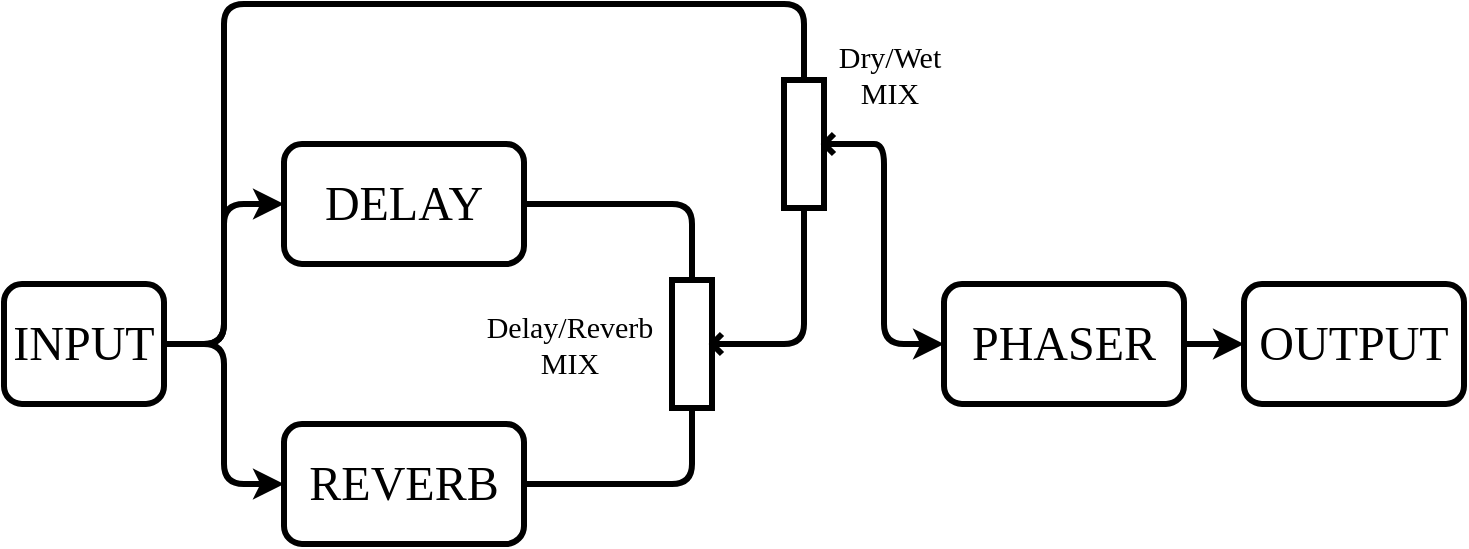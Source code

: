 <mxfile version="27.0.9">
  <diagram name="Page-1" id="DBMVB7P6TTwMouOZ1Hrb">
    <mxGraphModel dx="1181" dy="688" grid="1" gridSize="10" guides="1" tooltips="1" connect="1" arrows="1" fold="1" page="1" pageScale="1" pageWidth="827" pageHeight="1169" math="0" shadow="0">
      <root>
        <mxCell id="0" />
        <mxCell id="1" parent="0" />
        <mxCell id="D3n_9I7dgjqksSmcOAMs-1" value="&lt;font style=&quot;font-size: 24px;&quot; face=&quot;Rubik&quot;&gt;DELAY&lt;/font&gt;" style="rounded=1;whiteSpace=wrap;html=1;strokeWidth=3;" vertex="1" parent="1">
          <mxGeometry x="220" y="270" width="120" height="60" as="geometry" />
        </mxCell>
        <mxCell id="D3n_9I7dgjqksSmcOAMs-2" value="&lt;font style=&quot;font-size: 24px;&quot; face=&quot;Rubik&quot;&gt;REVERB&lt;/font&gt;" style="rounded=1;whiteSpace=wrap;html=1;strokeWidth=3;" vertex="1" parent="1">
          <mxGeometry x="220" y="410" width="120" height="60" as="geometry" />
        </mxCell>
        <mxCell id="D3n_9I7dgjqksSmcOAMs-3" value="" style="pointerEvents=1;verticalLabelPosition=bottom;shadow=0;dashed=0;align=center;html=1;verticalAlign=top;shape=mxgraph.electrical.resistors.potentiometer_1;strokeWidth=3;rotation=-90;" vertex="1" parent="1">
          <mxGeometry x="384" y="350" width="100" height="40" as="geometry" />
        </mxCell>
        <mxCell id="D3n_9I7dgjqksSmcOAMs-4" style="edgeStyle=orthogonalEdgeStyle;rounded=1;orthogonalLoop=1;jettySize=auto;html=1;exitX=1;exitY=0.5;exitDx=0;exitDy=0;entryX=1;entryY=0.25;entryDx=0;entryDy=0;entryPerimeter=0;endArrow=none;startFill=0;strokeWidth=3;curved=0;" edge="1" parent="1" source="D3n_9I7dgjqksSmcOAMs-1" target="D3n_9I7dgjqksSmcOAMs-3">
          <mxGeometry relative="1" as="geometry" />
        </mxCell>
        <mxCell id="D3n_9I7dgjqksSmcOAMs-5" style="edgeStyle=orthogonalEdgeStyle;rounded=1;orthogonalLoop=1;jettySize=auto;html=1;exitX=1;exitY=0.5;exitDx=0;exitDy=0;entryX=0;entryY=0.25;entryDx=0;entryDy=0;entryPerimeter=0;endArrow=none;startFill=0;strokeWidth=3;curved=0;" edge="1" parent="1" source="D3n_9I7dgjqksSmcOAMs-2" target="D3n_9I7dgjqksSmcOAMs-3">
          <mxGeometry relative="1" as="geometry" />
        </mxCell>
        <mxCell id="D3n_9I7dgjqksSmcOAMs-7" style="edgeStyle=orthogonalEdgeStyle;rounded=1;orthogonalLoop=1;jettySize=auto;html=1;exitX=1;exitY=0.5;exitDx=0;exitDy=0;entryX=0;entryY=0.5;entryDx=0;entryDy=0;strokeWidth=3;curved=0;" edge="1" parent="1" source="D3n_9I7dgjqksSmcOAMs-6" target="D3n_9I7dgjqksSmcOAMs-1">
          <mxGeometry relative="1" as="geometry" />
        </mxCell>
        <mxCell id="D3n_9I7dgjqksSmcOAMs-8" style="edgeStyle=orthogonalEdgeStyle;rounded=1;orthogonalLoop=1;jettySize=auto;html=1;exitX=1;exitY=0.5;exitDx=0;exitDy=0;entryX=0;entryY=0.5;entryDx=0;entryDy=0;strokeWidth=3;curved=0;" edge="1" parent="1" source="D3n_9I7dgjqksSmcOAMs-6" target="D3n_9I7dgjqksSmcOAMs-2">
          <mxGeometry relative="1" as="geometry" />
        </mxCell>
        <mxCell id="D3n_9I7dgjqksSmcOAMs-6" value="&lt;font style=&quot;font-size: 24px;&quot; face=&quot;Rubik&quot;&gt;INPUT&lt;/font&gt;" style="rounded=1;whiteSpace=wrap;html=1;strokeWidth=3;" vertex="1" parent="1">
          <mxGeometry x="80" y="340" width="80" height="60" as="geometry" />
        </mxCell>
        <mxCell id="D3n_9I7dgjqksSmcOAMs-9" value="&lt;font style=&quot;font-size: 24px;&quot; face=&quot;Rubik&quot;&gt;OUTPUT&lt;/font&gt;" style="rounded=1;whiteSpace=wrap;html=1;strokeWidth=3;" vertex="1" parent="1">
          <mxGeometry x="700" y="340" width="110" height="60" as="geometry" />
        </mxCell>
        <mxCell id="D3n_9I7dgjqksSmcOAMs-13" style="edgeStyle=orthogonalEdgeStyle;rounded=1;orthogonalLoop=1;jettySize=auto;html=1;exitX=0.5;exitY=1;exitDx=0;exitDy=0;exitPerimeter=0;entryX=0;entryY=0.5;entryDx=0;entryDy=0;curved=0;strokeWidth=3;" edge="1" parent="1" source="D3n_9I7dgjqksSmcOAMs-10" target="D3n_9I7dgjqksSmcOAMs-14">
          <mxGeometry relative="1" as="geometry">
            <Array as="points">
              <mxPoint x="520" y="270" />
              <mxPoint x="520" y="370" />
            </Array>
          </mxGeometry>
        </mxCell>
        <mxCell id="D3n_9I7dgjqksSmcOAMs-10" value="" style="pointerEvents=1;verticalLabelPosition=bottom;shadow=0;dashed=0;align=center;html=1;verticalAlign=top;shape=mxgraph.electrical.resistors.potentiometer_1;strokeWidth=3;rotation=-90;" vertex="1" parent="1">
          <mxGeometry x="440" y="250" width="100" height="40" as="geometry" />
        </mxCell>
        <mxCell id="D3n_9I7dgjqksSmcOAMs-11" style="edgeStyle=orthogonalEdgeStyle;rounded=1;orthogonalLoop=1;jettySize=auto;html=1;exitX=1;exitY=0.5;exitDx=0;exitDy=0;entryX=1;entryY=0.25;entryDx=0;entryDy=0;entryPerimeter=0;strokeWidth=3;curved=0;endArrow=none;startFill=0;" edge="1" parent="1" source="D3n_9I7dgjqksSmcOAMs-6" target="D3n_9I7dgjqksSmcOAMs-10">
          <mxGeometry relative="1" as="geometry">
            <Array as="points">
              <mxPoint x="190" y="370" />
              <mxPoint x="190" y="200" />
              <mxPoint x="480" y="200" />
            </Array>
          </mxGeometry>
        </mxCell>
        <mxCell id="D3n_9I7dgjqksSmcOAMs-16" style="edgeStyle=orthogonalEdgeStyle;rounded=0;orthogonalLoop=1;jettySize=auto;html=1;exitX=1;exitY=0.5;exitDx=0;exitDy=0;entryX=0;entryY=0.5;entryDx=0;entryDy=0;strokeWidth=3;" edge="1" parent="1" source="D3n_9I7dgjqksSmcOAMs-14" target="D3n_9I7dgjqksSmcOAMs-9">
          <mxGeometry relative="1" as="geometry" />
        </mxCell>
        <mxCell id="D3n_9I7dgjqksSmcOAMs-14" value="&lt;font style=&quot;font-size: 24px;&quot; face=&quot;Rubik&quot;&gt;PHASER&lt;/font&gt;" style="rounded=1;whiteSpace=wrap;html=1;strokeWidth=3;" vertex="1" parent="1">
          <mxGeometry x="550" y="340" width="120" height="60" as="geometry" />
        </mxCell>
        <mxCell id="D3n_9I7dgjqksSmcOAMs-15" style="edgeStyle=orthogonalEdgeStyle;rounded=1;orthogonalLoop=1;jettySize=auto;html=1;exitX=0.5;exitY=1;exitDx=0;exitDy=0;exitPerimeter=0;entryX=0;entryY=0.25;entryDx=0;entryDy=0;entryPerimeter=0;curved=0;strokeWidth=3;endArrow=none;startFill=0;" edge="1" parent="1" source="D3n_9I7dgjqksSmcOAMs-3" target="D3n_9I7dgjqksSmcOAMs-10">
          <mxGeometry relative="1" as="geometry" />
        </mxCell>
        <mxCell id="D3n_9I7dgjqksSmcOAMs-17" value="Delay/Reverb&lt;div&gt;MIX&lt;/div&gt;" style="text;html=1;align=center;verticalAlign=middle;whiteSpace=wrap;rounded=0;fontFamily=Rubik;fontSize=15;" vertex="1" parent="1">
          <mxGeometry x="320" y="355" width="86" height="30" as="geometry" />
        </mxCell>
        <mxCell id="D3n_9I7dgjqksSmcOAMs-18" value="Dry/Wet&lt;div&gt;MIX&lt;/div&gt;" style="text;html=1;align=center;verticalAlign=middle;whiteSpace=wrap;rounded=0;fontFamily=Rubik;fontSize=15;" vertex="1" parent="1">
          <mxGeometry x="480" y="220" width="86" height="30" as="geometry" />
        </mxCell>
      </root>
    </mxGraphModel>
  </diagram>
</mxfile>
